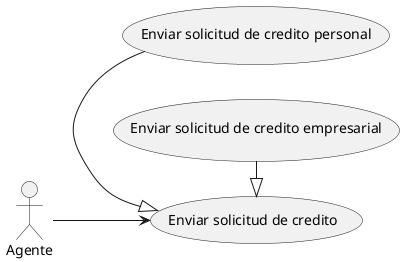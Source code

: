 @startuml

left to right direction

:Agente: as a

(Enviar solicitud de credito) as UC1
(Enviar solicitud de credito personal) as UC2
(Enviar solicitud de credito empresarial) as UC3

a --> UC1
UC2 -|> UC1
UC3 -|> UC1
@enduml